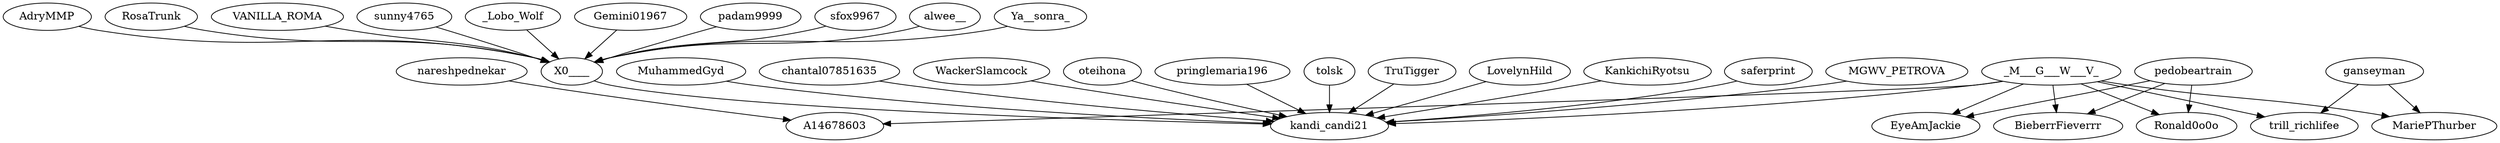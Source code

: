 strict digraph {
"_M___G___W___V_" -> "A14678603"
"_M___G___W___V_" -> "kandi_candi21"
"_M___G___W___V_" -> "EyeAmJackie"
"_M___G___W___V_" -> "BieberrFieverrr"
"_M___G___W___V_" -> "MariePThurber"
"_M___G___W___V_" -> "Ronald0o0o"
"_M___G___W___V_" -> "trill_richlifee"
"nareshpednekar" -> "A14678603"
"X0____" -> "kandi_candi21"
"AdryMMP" -> "X0____"
"RosaTrunk" -> "X0____"
"VANILLA_ROMA" -> "X0____"
"sunny4765" -> "X0____"
"_Lobo_Wolf" -> "X0____"
"Gemini01967" -> "X0____"
"padam9999" -> "X0____"
"sfox9967" -> "X0____"
"alwee__" -> "X0____"
"Ya__sonra_" -> "X0____"
"MuhammedGyd" -> "kandi_candi21"
"chantal07851635" -> "kandi_candi21"
"WackerSlamcock" -> "kandi_candi21"
"oteihona" -> "kandi_candi21"
"pringlemaria196" -> "kandi_candi21"
"tolsk" -> "kandi_candi21"
"TruTigger" -> "kandi_candi21"
"LovelynHild" -> "kandi_candi21"
"KankichiRyotsu" -> "kandi_candi21"
"saferprint" -> "kandi_candi21"
"MGWV_PETROVA" -> "kandi_candi21"
"pedobeartrain" -> "EyeAmJackie"
"pedobeartrain" -> "BieberrFieverrr"
"pedobeartrain" -> "Ronald0o0o"
"ganseyman" -> "MariePThurber"
"ganseyman" -> "trill_richlifee"
}